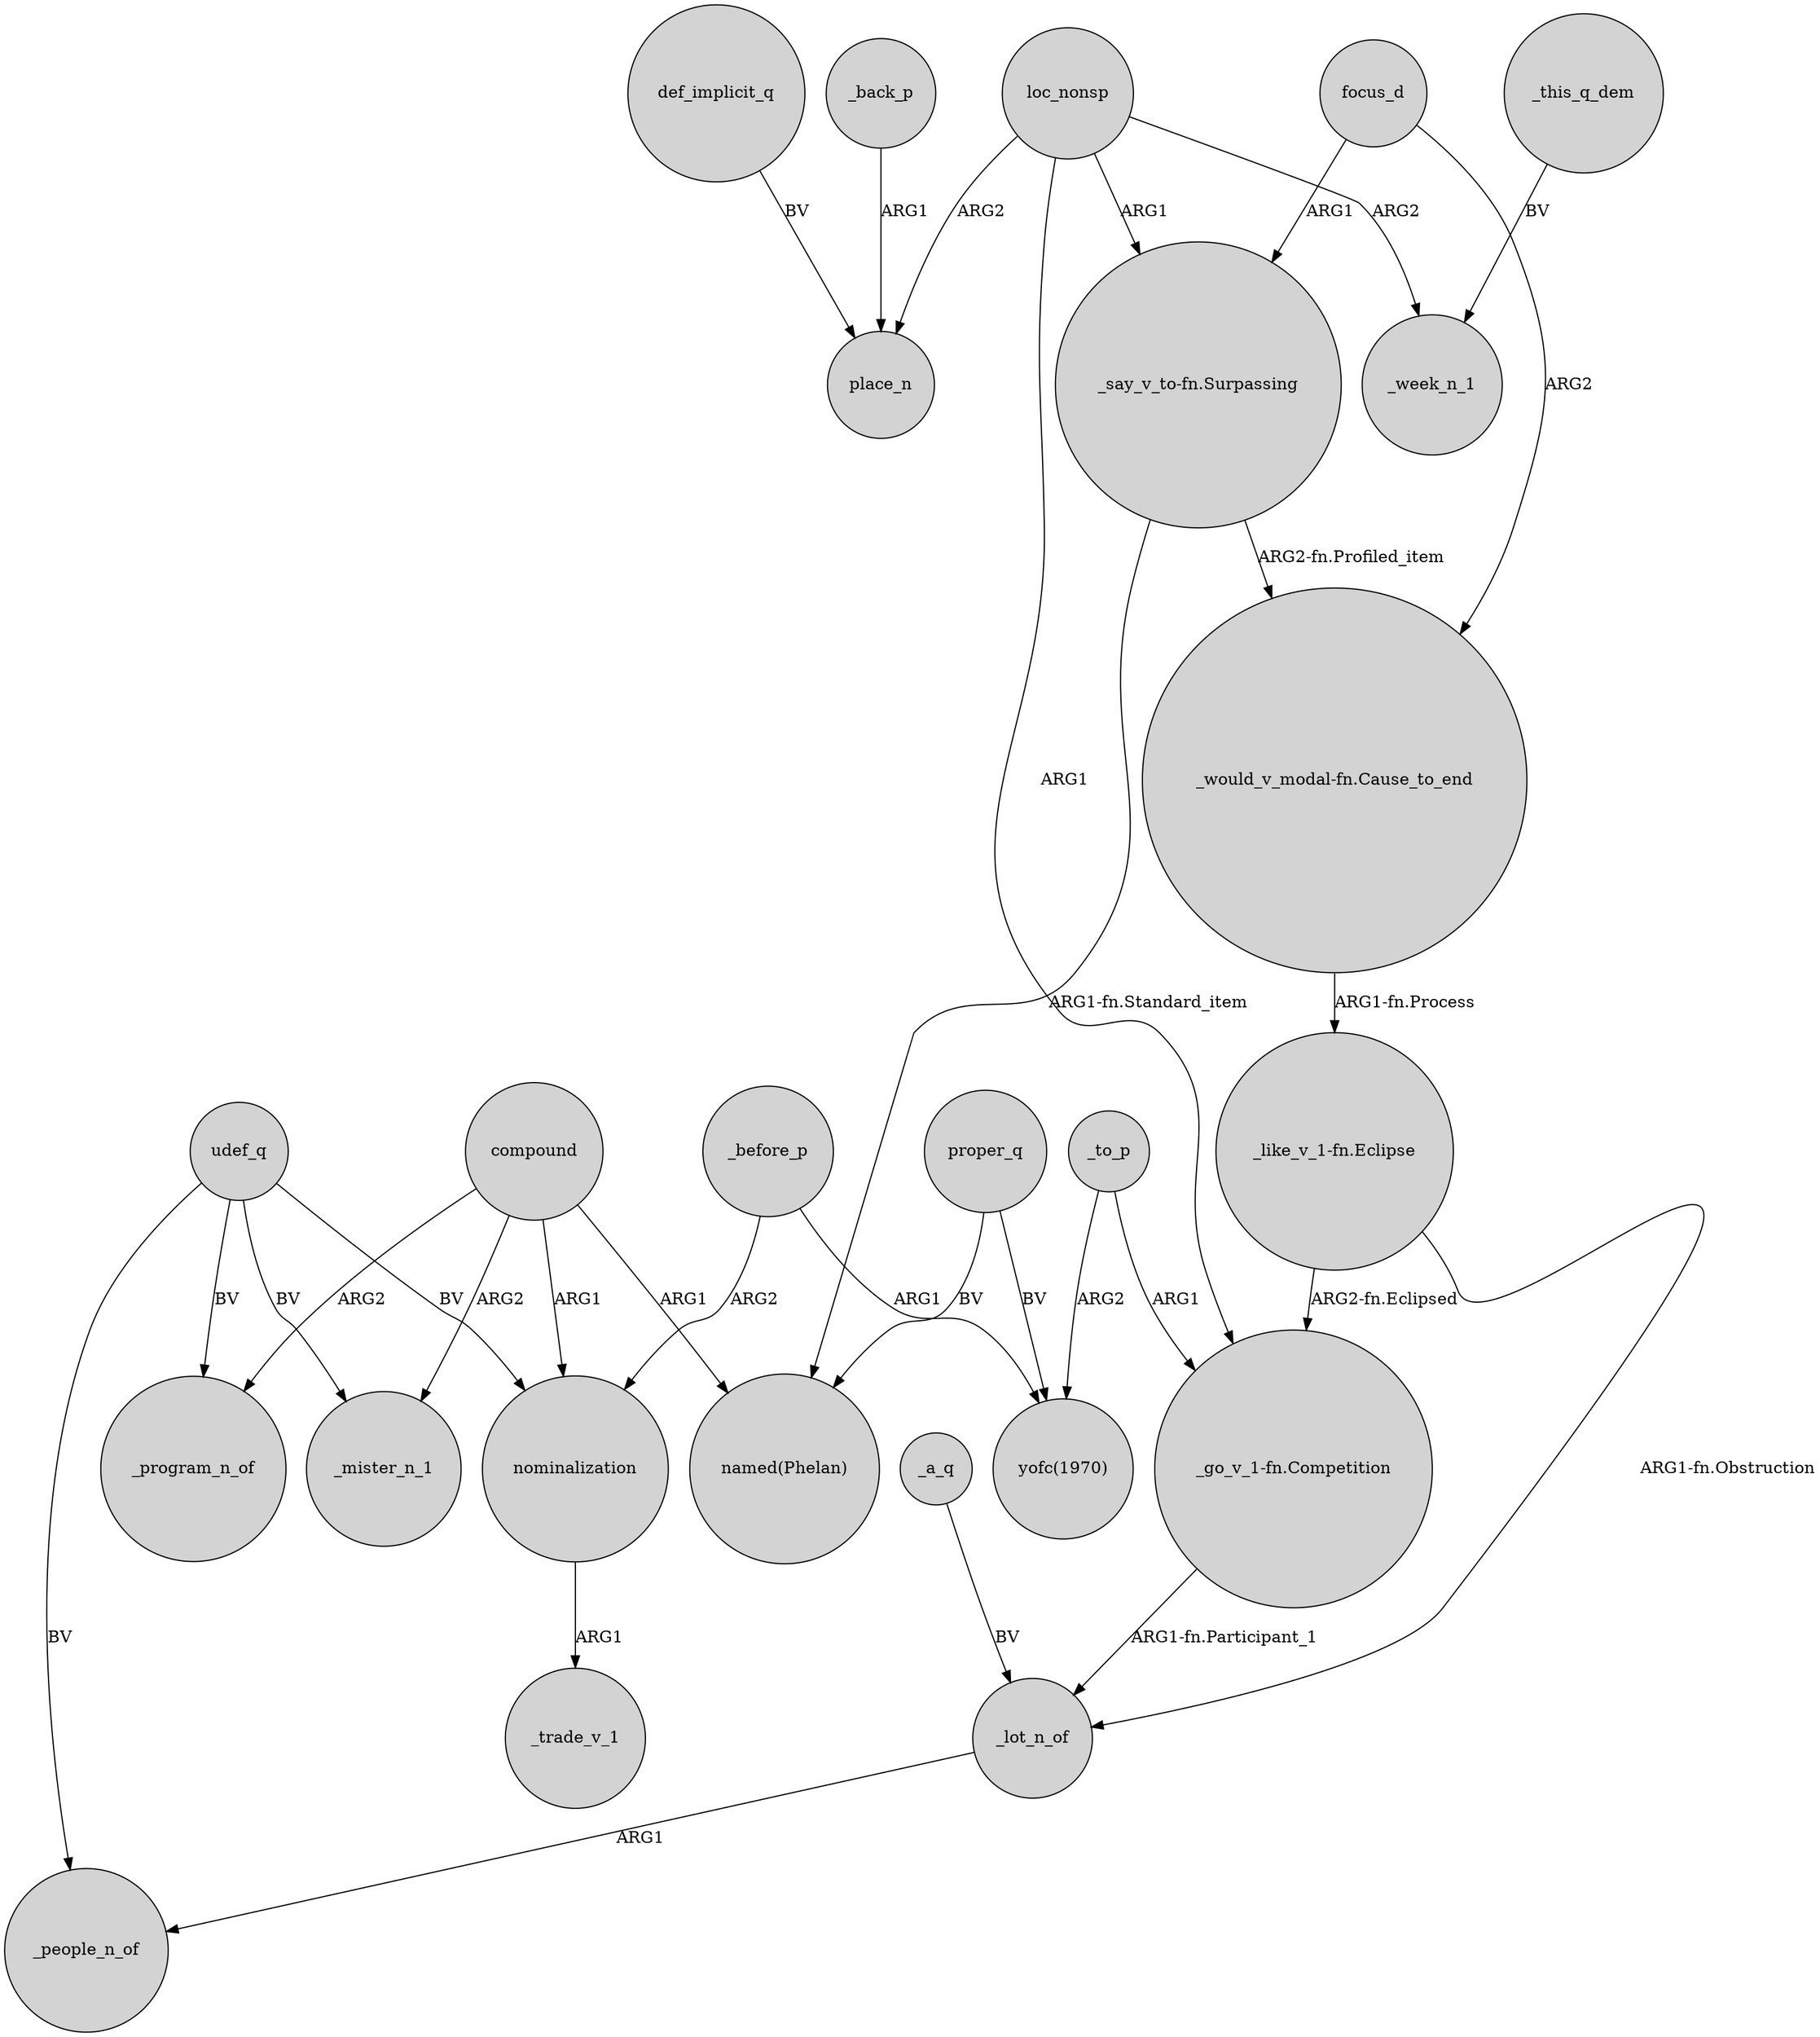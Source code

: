 digraph {
	node [shape=circle style=filled]
	udef_q -> _people_n_of [label=BV]
	loc_nonsp -> "_go_v_1-fn.Competition" [label=ARG1]
	compound -> _mister_n_1 [label=ARG2]
	_before_p -> "yofc(1970)" [label=ARG1]
	def_implicit_q -> place_n [label=BV]
	_before_p -> nominalization [label=ARG2]
	"_would_v_modal-fn.Cause_to_end" -> "_like_v_1-fn.Eclipse" [label="ARG1-fn.Process"]
	_to_p -> "yofc(1970)" [label=ARG2]
	udef_q -> nominalization [label=BV]
	loc_nonsp -> "_say_v_to-fn.Surpassing" [label=ARG1]
	compound -> "named(Phelan)" [label=ARG1]
	focus_d -> "_would_v_modal-fn.Cause_to_end" [label=ARG2]
	"_go_v_1-fn.Competition" -> _lot_n_of [label="ARG1-fn.Participant_1"]
	"_say_v_to-fn.Surpassing" -> "named(Phelan)" [label="ARG1-fn.Standard_item"]
	loc_nonsp -> _week_n_1 [label=ARG2]
	udef_q -> _mister_n_1 [label=BV]
	_lot_n_of -> _people_n_of [label=ARG1]
	udef_q -> _program_n_of [label=BV]
	"_like_v_1-fn.Eclipse" -> "_go_v_1-fn.Competition" [label="ARG2-fn.Eclipsed"]
	compound -> _program_n_of [label=ARG2]
	compound -> nominalization [label=ARG1]
	_a_q -> _lot_n_of [label=BV]
	"_say_v_to-fn.Surpassing" -> "_would_v_modal-fn.Cause_to_end" [label="ARG2-fn.Profiled_item"]
	_back_p -> place_n [label=ARG1]
	proper_q -> "yofc(1970)" [label=BV]
	_to_p -> "_go_v_1-fn.Competition" [label=ARG1]
	proper_q -> "named(Phelan)" [label=BV]
	loc_nonsp -> place_n [label=ARG2]
	focus_d -> "_say_v_to-fn.Surpassing" [label=ARG1]
	"_like_v_1-fn.Eclipse" -> _lot_n_of [label="ARG1-fn.Obstruction"]
	_this_q_dem -> _week_n_1 [label=BV]
	nominalization -> _trade_v_1 [label=ARG1]
}
